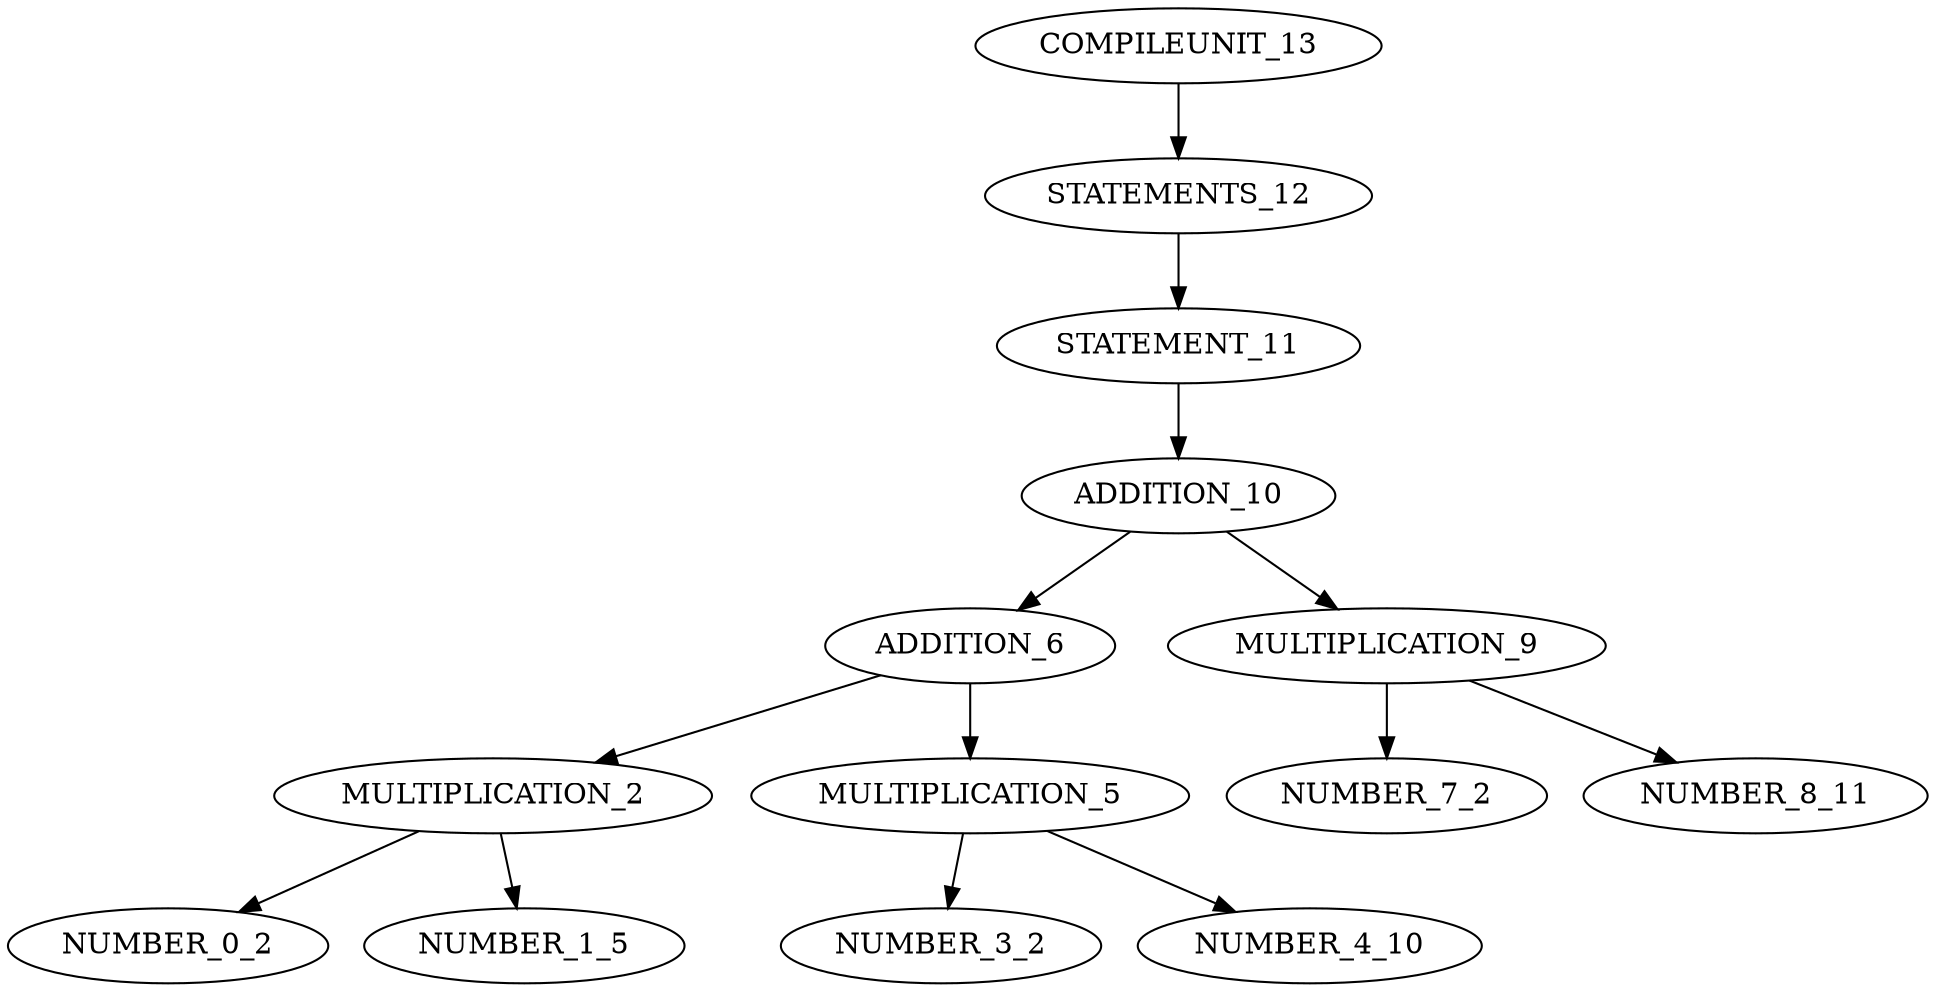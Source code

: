 digraph G{ 
"COMPILEUNIT_13"->"STATEMENTS_12";
"STATEMENTS_12"->"STATEMENT_11";
"STATEMENT_11"->"ADDITION_10";
"ADDITION_10"->"ADDITION_6";
"ADDITION_6"->"MULTIPLICATION_2";
"MULTIPLICATION_2"->"NUMBER_0_2";
"MULTIPLICATION_2"->"NUMBER_1_5";
"ADDITION_6"->"MULTIPLICATION_5";
"MULTIPLICATION_5"->"NUMBER_3_2";
"MULTIPLICATION_5"->"NUMBER_4_10";
"ADDITION_10"->"MULTIPLICATION_9";
"MULTIPLICATION_9"->"NUMBER_7_2";
"MULTIPLICATION_9"->"NUMBER_8_11";
}